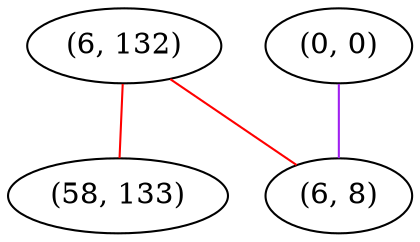 graph "" {
"(6, 132)";
"(58, 133)";
"(0, 0)";
"(6, 8)";
"(6, 132)" -- "(58, 133)"  [color=red, key=0, weight=1];
"(6, 132)" -- "(6, 8)"  [color=red, key=0, weight=1];
"(0, 0)" -- "(6, 8)"  [color=purple, key=0, weight=4];
}
